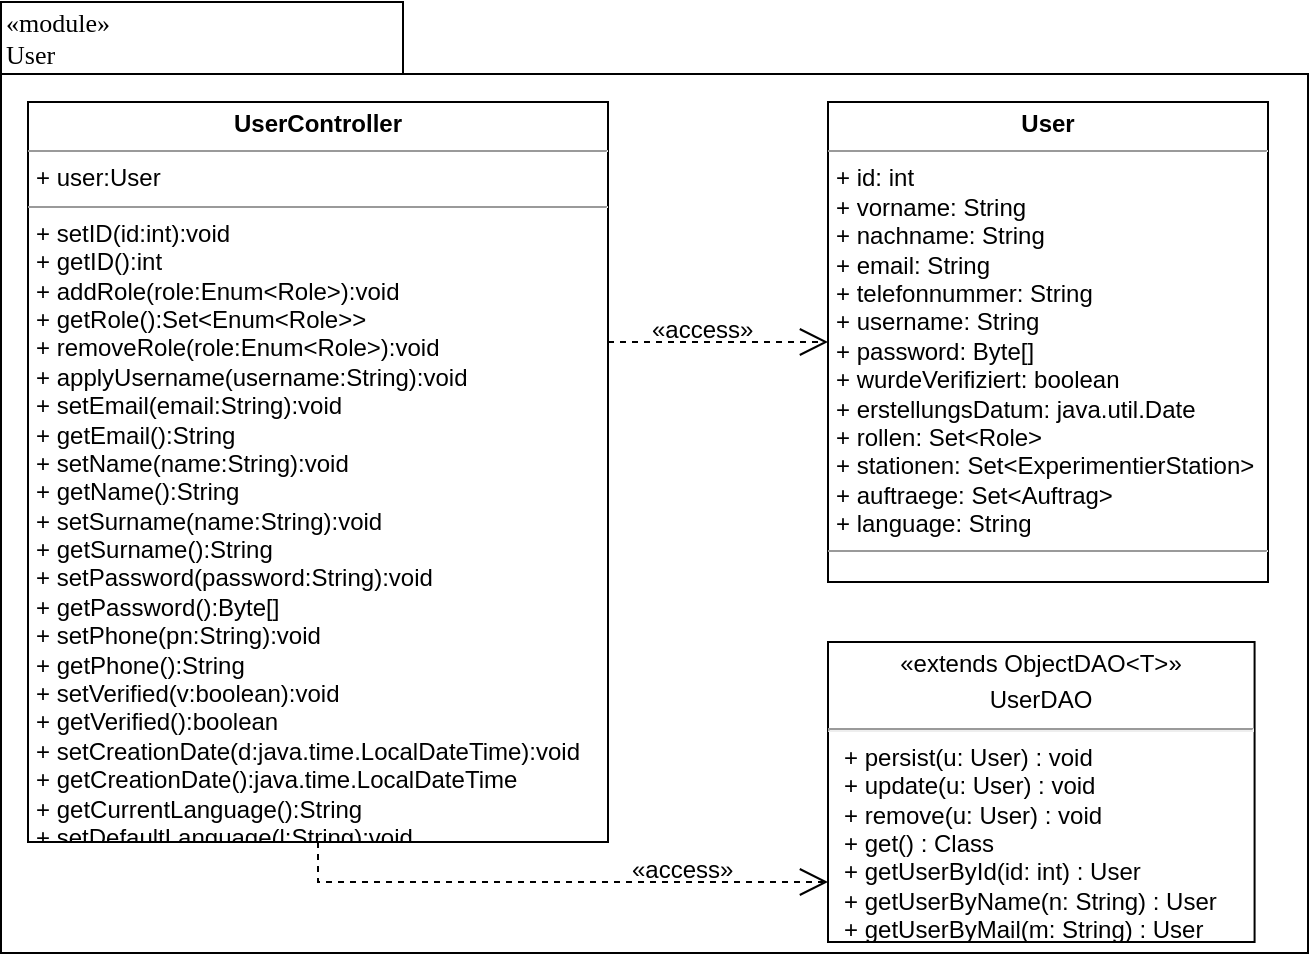 <mxfile version="12.4.3" type="device" pages="1"><diagram name="Page-1" id="b5b7bab2-c9e2-2cf4-8b2a-24fd1a2a6d21"><mxGraphModel dx="981" dy="532" grid="1" gridSize="10" guides="1" tooltips="1" connect="1" arrows="1" fold="1" page="1" pageScale="1" pageWidth="827" pageHeight="1169" background="#ffffff" math="0" shadow="0"><root><mxCell id="0"/><mxCell id="1" parent="0"/><mxCell id="6e0c8c40b5770093-72" value="" style="shape=folder;fontStyle=1;spacingTop=10;tabWidth=201;tabHeight=36;tabPosition=left;html=1;rounded=0;shadow=0;comic=0;labelBackgroundColor=none;strokeWidth=1;fillColor=none;fontFamily=Verdana;fontSize=10;align=center;" parent="1" vertex="1"><mxGeometry x="326.5" y="100" width="653.5" height="475.5" as="geometry"/></mxCell><mxCell id="6e0c8c40b5770093-73" value="&lt;font style=&quot;font-size: 13px&quot;&gt;«module»&lt;br&gt;User&lt;/font&gt;" style="text;html=1;align=left;verticalAlign=top;spacingTop=-4;fontSize=10;fontFamily=Verdana" parent="1" vertex="1"><mxGeometry x="326.5" y="100" width="163.5" height="15.5" as="geometry"/></mxCell><mxCell id="yalFEWQEPPHXU3UrDrnt-166" style="edgeStyle=orthogonalEdgeStyle;rounded=0;orthogonalLoop=1;jettySize=auto;html=1;endArrow=open;endFill=0;strokeWidth=1;endSize=12;dashed=1;" edge="1" parent="1" source="yalFEWQEPPHXU3UrDrnt-1" target="yalFEWQEPPHXU3UrDrnt-126"><mxGeometry relative="1" as="geometry"><Array as="points"><mxPoint x="485" y="540"/></Array></mxGeometry></mxCell><mxCell id="yalFEWQEPPHXU3UrDrnt-167" style="edgeStyle=orthogonalEdgeStyle;rounded=0;orthogonalLoop=1;jettySize=auto;html=1;dashed=1;endArrow=open;endFill=0;endSize=12;strokeWidth=1;" edge="1" parent="1" source="yalFEWQEPPHXU3UrDrnt-1" target="yalFEWQEPPHXU3UrDrnt-36"><mxGeometry relative="1" as="geometry"><Array as="points"><mxPoint x="660" y="270"/><mxPoint x="660" y="270"/></Array></mxGeometry></mxCell><mxCell id="yalFEWQEPPHXU3UrDrnt-1" value="&lt;p style=&quot;margin: 0px ; margin-top: 4px ; text-align: center&quot;&gt;&lt;b&gt;UserController&lt;/b&gt;&lt;/p&gt;&lt;hr size=&quot;1&quot;&gt;&lt;p style=&quot;margin: 0px ; margin-left: 4px&quot;&gt;+ user:User&lt;/p&gt;&lt;hr size=&quot;1&quot;&gt;&lt;p style=&quot;margin: 0px ; margin-left: 4px&quot;&gt;+ setID(id:int):void&lt;/p&gt;&lt;p style=&quot;margin: 0px ; margin-left: 4px&quot;&gt;+ getID():int&lt;/p&gt;&lt;p style=&quot;margin: 0px ; margin-left: 4px&quot;&gt;+ addRole(role:Enum&amp;lt;Role&amp;gt;):void&lt;/p&gt;&lt;p style=&quot;margin: 0px ; margin-left: 4px&quot;&gt;+ getRole():Set&amp;lt;Enum&amp;lt;Role&amp;gt;&amp;gt;&lt;/p&gt;&lt;p style=&quot;margin: 0px ; margin-left: 4px&quot;&gt;+ removeRole(role:Enum&amp;lt;Role&amp;gt;):void&lt;/p&gt;&lt;p style=&quot;margin: 0px ; margin-left: 4px&quot;&gt;+ applyUsername(username:String):void&lt;/p&gt;&lt;p style=&quot;margin: 0px ; margin-left: 4px&quot;&gt;+ setEmail(email:String):void&lt;/p&gt;&lt;p style=&quot;margin: 0px ; margin-left: 4px&quot;&gt;+ getEmail():String&lt;/p&gt;&lt;p style=&quot;margin: 0px ; margin-left: 4px&quot;&gt;&lt;span&gt;+ setName(name:String):void&lt;/span&gt;&lt;br&gt;&lt;/p&gt;&lt;p style=&quot;margin: 0px ; margin-left: 4px&quot;&gt;&lt;span&gt;+ getName():String&lt;/span&gt;&lt;/p&gt;&lt;p style=&quot;margin: 0px 0px 0px 4px&quot;&gt;+ setSurname(name:String):void&lt;/p&gt;&lt;p style=&quot;margin: 0px 0px 0px 4px&quot;&gt;+ getSurname():String&lt;/p&gt;&lt;p style=&quot;margin: 0px 0px 0px 4px&quot;&gt;+ setPassword(password:String):void&lt;/p&gt;&lt;p style=&quot;margin: 0px 0px 0px 4px&quot;&gt;+ getPassword():Byte[]&lt;/p&gt;&lt;p style=&quot;margin: 0px ; margin-left: 4px&quot;&gt;+ setPhone(pn:String):void&lt;/p&gt;&lt;p style=&quot;margin: 0px ; margin-left: 4px&quot;&gt;+ getPhone():String&lt;/p&gt;&lt;p style=&quot;margin: 0px ; margin-left: 4px&quot;&gt;+ setVerified(v:boolean):void&lt;/p&gt;&lt;p style=&quot;margin: 0px ; margin-left: 4px&quot;&gt;+ getVerified():boolean&lt;/p&gt;&lt;p style=&quot;margin: 0px ; margin-left: 4px&quot;&gt;+ setCreationDate(d:java.time.LocalDateTime):void&lt;/p&gt;&lt;p style=&quot;margin: 0px ; margin-left: 4px&quot;&gt;+ getCreationDate():java.time.LocalDateTime&lt;/p&gt;&lt;p style=&quot;margin: 0px ; margin-left: 4px&quot;&gt;+ getCurrentLanguage():String&lt;/p&gt;&lt;p style=&quot;margin: 0px ; margin-left: 4px&quot;&gt;+ setDefaultLanguage(l:String):void&lt;span&gt;&amp;nbsp;&amp;nbsp;&lt;/span&gt;&lt;/p&gt;" style="verticalAlign=top;align=left;overflow=fill;fontSize=12;fontFamily=Helvetica;html=1;" vertex="1" parent="1"><mxGeometry x="340" y="150" width="290" height="370" as="geometry"/></mxCell><mxCell id="yalFEWQEPPHXU3UrDrnt-36" value="&lt;p style=&quot;margin: 0px ; margin-top: 4px ; text-align: center&quot;&gt;&lt;b&gt;User&lt;/b&gt;&lt;/p&gt;&lt;hr size=&quot;1&quot;&gt;&lt;p style=&quot;margin: 0px ; margin-left: 4px&quot;&gt;+ id: int&lt;/p&gt;&lt;p style=&quot;margin: 0px ; margin-left: 4px&quot;&gt;+ vorname: String&lt;/p&gt;&lt;p style=&quot;margin: 0px ; margin-left: 4px&quot;&gt;+ nachname: String&lt;/p&gt;&lt;p style=&quot;margin: 0px ; margin-left: 4px&quot;&gt;+ email: String&lt;/p&gt;&lt;p style=&quot;margin: 0px ; margin-left: 4px&quot;&gt;+ telefonnummer: String&lt;/p&gt;&lt;p style=&quot;margin: 0px ; margin-left: 4px&quot;&gt;+ username: String&lt;/p&gt;&lt;p style=&quot;margin: 0px ; margin-left: 4px&quot;&gt;+ password: Byte[]&lt;/p&gt;&lt;p style=&quot;margin: 0px ; margin-left: 4px&quot;&gt;+ wurdeVerifiziert: boolean&lt;/p&gt;&lt;p style=&quot;margin: 0px ; margin-left: 4px&quot;&gt;+ erstellungsDatum: java.util.Date&lt;/p&gt;&lt;p style=&quot;margin: 0px ; margin-left: 4px&quot;&gt;+ rollen: Set&amp;lt;Role&amp;gt;&lt;/p&gt;&lt;p style=&quot;margin: 0px ; margin-left: 4px&quot;&gt;+ stationen: Set&amp;lt;ExperimentierStation&amp;gt;&lt;/p&gt;&lt;p style=&quot;margin: 0px ; margin-left: 4px&quot;&gt;+ auftraege: Set&amp;lt;Auftrag&amp;gt;&lt;/p&gt;&lt;p style=&quot;margin: 0px ; margin-left: 4px&quot;&gt;+ language: String&lt;/p&gt;&lt;hr size=&quot;1&quot;&gt;&lt;p style=&quot;margin: 0px ; margin-left: 4px&quot;&gt;&lt;br&gt;&lt;/p&gt;" style="verticalAlign=top;align=left;overflow=fill;fontSize=12;fontFamily=Helvetica;html=1;" vertex="1" parent="1"><mxGeometry x="740" y="150" width="220" height="240" as="geometry"/></mxCell><mxCell id="yalFEWQEPPHXU3UrDrnt-126" value="&lt;p style=&quot;margin: 4px 0px 0px ; text-align: center&quot;&gt;«extends ObjectDAO&amp;lt;T&amp;gt;»&lt;/p&gt;&lt;p style=&quot;margin: 4px 0px 0px ; text-align: center&quot;&gt;UserDAO&lt;/p&gt;&lt;hr&gt;&lt;p style=&quot;margin: 0px ; margin-left: 8px&quot;&gt;&lt;span&gt;+ persist(u: User) : void&lt;/span&gt;&lt;br&gt;&lt;/p&gt;&lt;p style=&quot;margin: 0px ; margin-left: 8px&quot;&gt;+ update(u: User) : void&lt;/p&gt;&lt;p style=&quot;margin: 0px ; margin-left: 8px&quot;&gt;+ remove(u: User) : void&lt;/p&gt;&lt;p style=&quot;margin: 0px ; margin-left: 8px&quot;&gt;+ get() : Class&lt;/p&gt;&lt;p style=&quot;margin: 0px ; margin-left: 8px&quot;&gt;+ getUserById(id: int) : User&lt;/p&gt;&lt;p style=&quot;margin: 0px ; margin-left: 8px&quot;&gt;+ getUserByName(n: String) : User&lt;/p&gt;&lt;p style=&quot;margin: 0px ; margin-left: 8px&quot;&gt;+ getUserByMail(m: String) : User&lt;/p&gt;&lt;p style=&quot;margin: 0px ; margin-left: 8px&quot;&gt;&lt;br&gt;&lt;/p&gt;" style="verticalAlign=top;align=left;overflow=fill;fontSize=12;fontFamily=Helvetica;html=1;" vertex="1" parent="1"><mxGeometry x="740" y="420" width="213.29" height="150" as="geometry"/></mxCell><mxCell id="yalFEWQEPPHXU3UrDrnt-169" value="«access»" style="text;html=1;" vertex="1" parent="1"><mxGeometry x="640" y="520" width="80" height="30" as="geometry"/></mxCell><mxCell id="yalFEWQEPPHXU3UrDrnt-173" value="«access»" style="text;html=1;" vertex="1" parent="1"><mxGeometry x="650" y="250" width="80" height="30" as="geometry"/></mxCell></root></mxGraphModel></diagram></mxfile>